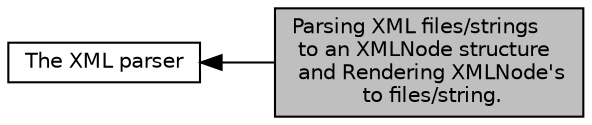 digraph "Parsing XML files/strings to an XMLNode structure and Rendering XMLNode&apos;s to files/string."
{
  edge [fontname="Helvetica",fontsize="10",labelfontname="Helvetica",labelfontsize="10"];
  node [fontname="Helvetica",fontsize="10",shape=box];
  rankdir=LR;
  Node1 [label="Parsing XML files/strings\l to an XMLNode structure\l and Rendering XMLNode's\l to files/string.",height=0.2,width=0.4,color="black", fillcolor="grey75", style="filled", fontcolor="black",tooltip=" "];
  Node2 [label="The XML parser",height=0.2,width=0.4,color="black", fillcolor="white", style="filled",URL="$group___x_m_l_parser_general.html",tooltip=" "];
  Node2->Node1 [shape=plaintext, dir="back", style="solid"];
}
